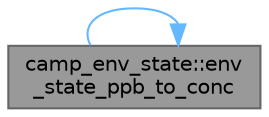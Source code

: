 digraph "camp_env_state::env_state_ppb_to_conc"
{
 // LATEX_PDF_SIZE
  bgcolor="transparent";
  edge [fontname=Helvetica,fontsize=10,labelfontname=Helvetica,labelfontsize=10];
  node [fontname=Helvetica,fontsize=10,shape=box,height=0.2,width=0.4];
  rankdir="RL";
  Node1 [label="camp_env_state::env\l_state_ppb_to_conc",height=0.2,width=0.4,color="gray40", fillcolor="grey60", style="filled", fontcolor="black",tooltip="Convert (ppb) to (molecules m^{-3})."];
  Node1 -> Node1 [dir="back",color="steelblue1",style="solid"];
}
